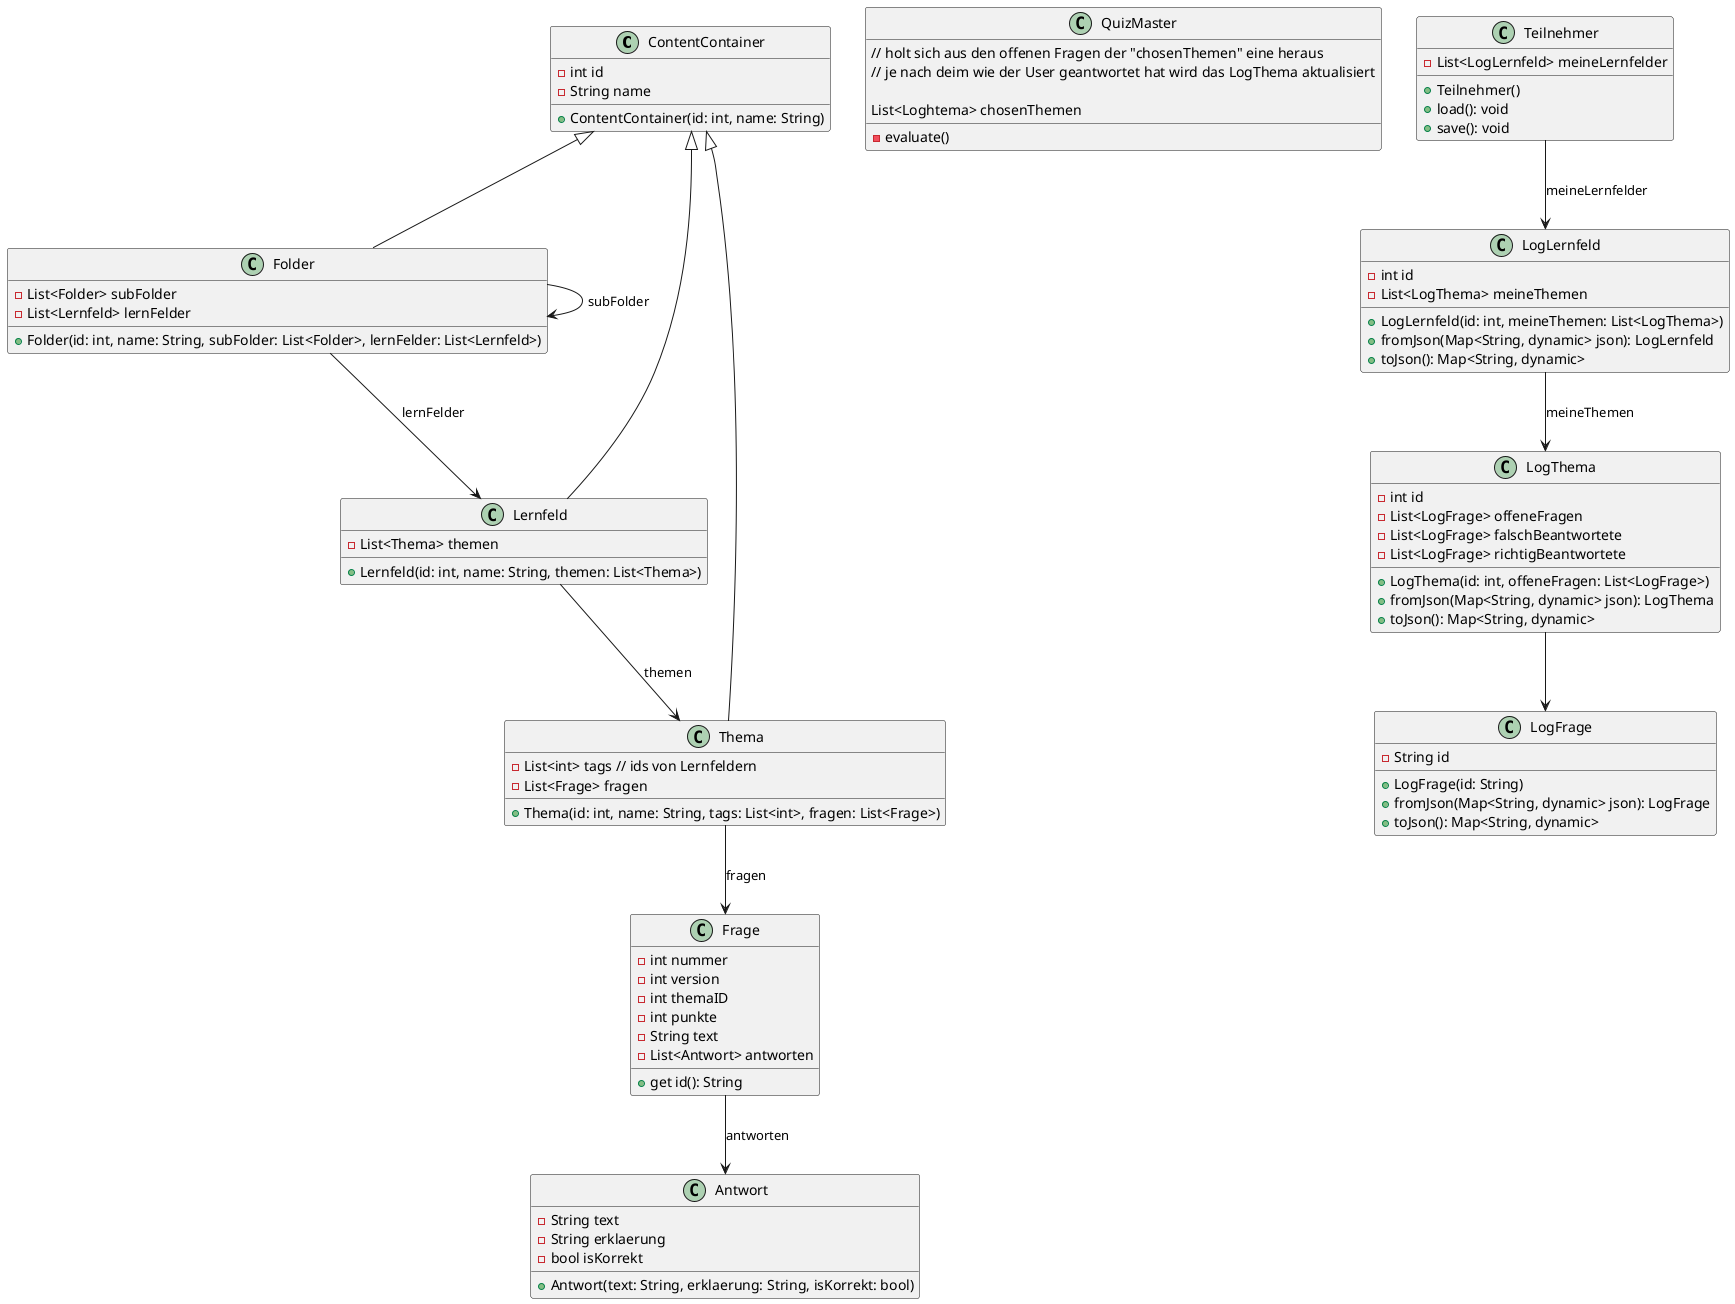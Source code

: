 @startuml
class ContentContainer {
  - int id
  - String name
  + ContentContainer(id: int, name: String)
}

class Folder extends ContentContainer {
  - List<Folder> subFolder
  - List<Lernfeld> lernFelder
  + Folder(id: int, name: String, subFolder: List<Folder>, lernFelder: List<Lernfeld>)
}

class Lernfeld extends ContentContainer {
  - List<Thema> themen
  + Lernfeld(id: int, name: String, themen: List<Thema>)
}


class Thema extends ContentContainer {
  - List<int> tags // ids von Lernfeldern
  - List<Frage> fragen
  + Thema(id: int, name: String, tags: List<int>, fragen: List<Frage>)
}

class QuizMaster{
    // holt sich aus den offenen Fragen der "chosenThemen" eine heraus
    // je nach deim wie der User geantwortet hat wird das LogThema aktualisiert

    List<Loghtema> chosenThemen
    - evaluate()
}

class Frage {
  - int nummer
  - int version
  - int themaID
  - int punkte
  - String text
  - List<Antwort> antworten
  + get id(): String
}

class Antwort {
  - String text
  - String erklaerung
  - bool isKorrekt
  + Antwort(text: String, erklaerung: String, isKorrekt: bool)
}

Thema --> Frage : fragen
Frage --> Antwort : antworten
Folder --> Folder : subFolder
Folder --> Lernfeld : lernFelder
Lernfeld --> Thema : themen


class Teilnehmer {
  - List<LogLernfeld> meineLernfelder
  + Teilnehmer()
  + load(): void
  + save(): void
}

class LogLernfeld {
  - int id
  - List<LogThema> meineThemen
  + LogLernfeld(id: int, meineThemen: List<LogThema>)
  + fromJson(Map<String, dynamic> json): LogLernfeld
  + toJson(): Map<String, dynamic>
}

class LogThema {
  - int id
  - List<LogFrage> offeneFragen
  - List<LogFrage> falschBeantwortete
  - List<LogFrage> richtigBeantwortete
  + LogThema(id: int, offeneFragen: List<LogFrage>)
  + fromJson(Map<String, dynamic> json): LogThema
  + toJson(): Map<String, dynamic>
}

class LogFrage {
  - String id
  + LogFrage(id: String)
  + fromJson(Map<String, dynamic> json): LogFrage
  + toJson(): Map<String, dynamic>
}

Teilnehmer --> LogLernfeld : meineLernfelder
LogLernfeld --> LogThema : meineThemen
LogThema --> LogFrage


@enduml